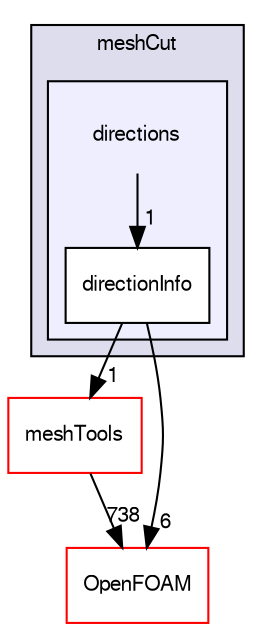 digraph "src/dynamicMesh/meshCut/directions" {
  bgcolor=transparent;
  compound=true
  node [ fontsize="10", fontname="FreeSans"];
  edge [ labelfontsize="10", labelfontname="FreeSans"];
  subgraph clusterdir_9d5336f012de1459bf0f96ab97c17717 {
    graph [ bgcolor="#ddddee", pencolor="black", label="meshCut" fontname="FreeSans", fontsize="10", URL="dir_9d5336f012de1459bf0f96ab97c17717.html"]
  subgraph clusterdir_9307821a0d8d3275ecd60e0907e34b47 {
    graph [ bgcolor="#eeeeff", pencolor="black", label="" URL="dir_9307821a0d8d3275ecd60e0907e34b47.html"];
    dir_9307821a0d8d3275ecd60e0907e34b47 [shape=plaintext label="directions"];
    dir_cefc44570b110cd29f1559ba19ad6d69 [shape=box label="directionInfo" color="black" fillcolor="white" style="filled" URL="dir_cefc44570b110cd29f1559ba19ad6d69.html"];
  }
  }
  dir_ae30ad0bef50cf391b24c614251bb9fd [shape=box label="meshTools" color="red" URL="dir_ae30ad0bef50cf391b24c614251bb9fd.html"];
  dir_c5473ff19b20e6ec4dfe5c310b3778a8 [shape=box label="OpenFOAM" color="red" URL="dir_c5473ff19b20e6ec4dfe5c310b3778a8.html"];
  dir_ae30ad0bef50cf391b24c614251bb9fd->dir_c5473ff19b20e6ec4dfe5c310b3778a8 [headlabel="738", labeldistance=1.5 headhref="dir_001586_001732.html"];
  dir_cefc44570b110cd29f1559ba19ad6d69->dir_ae30ad0bef50cf391b24c614251bb9fd [headlabel="1", labeldistance=1.5 headhref="dir_000671_001586.html"];
  dir_cefc44570b110cd29f1559ba19ad6d69->dir_c5473ff19b20e6ec4dfe5c310b3778a8 [headlabel="6", labeldistance=1.5 headhref="dir_000671_001732.html"];
  dir_9307821a0d8d3275ecd60e0907e34b47->dir_cefc44570b110cd29f1559ba19ad6d69 [headlabel="1", labeldistance=1.5 headhref="dir_000670_000671.html"];
}
